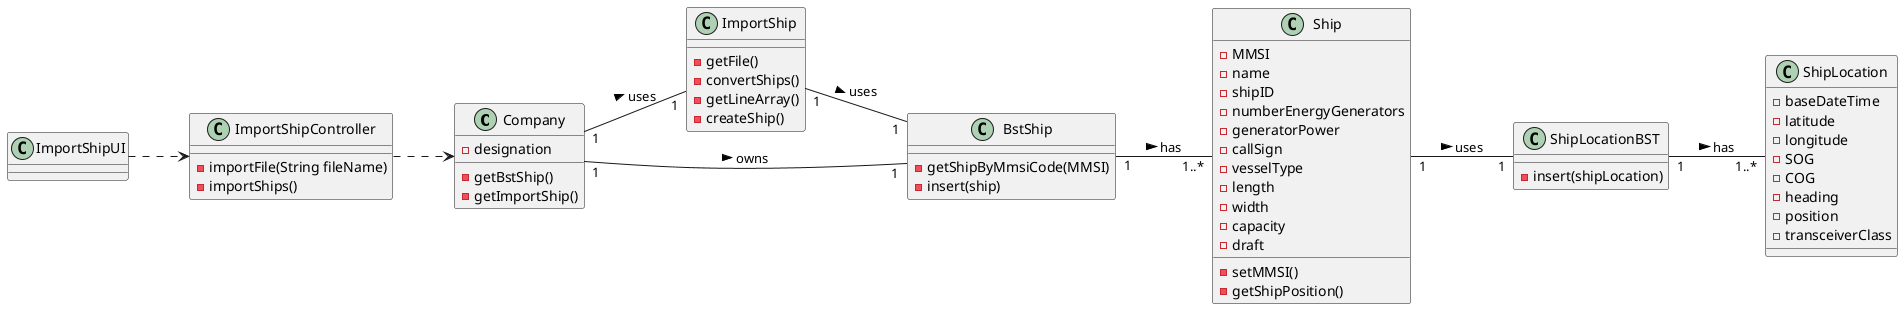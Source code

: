 @startuml
left to right direction


class Company{
-designation
-getBstShip()
-getImportShip()
}

class Ship {
-MMSI
-name
-shipID
-numberEnergyGenerators
-generatorPower
-callSign
-vesselType
-length
-width
-capacity
-draft
-setMMSI()
-getShipPosition()
}

class ImportShip{
-getFile()
-convertShips()
-getLineArray()
-createShip()
}

class ImportShipController{
-importFile(String fileName)
-importShips()
}

class ImportShipUI{
}

class ShipLocation{
-baseDateTime
-latitude
-longitude
-SOG
-COG
-heading
-position
-transceiverClass
}

class ShipLocationBST{
-insert(shipLocation)
}

class BstShip{
-getShipByMmsiCode(MMSI)
-insert(ship)
}

ImportShipUI ..> ImportShipController

ImportShipController ..> Company

ImportShip "1" -- "1" BstShip : uses >

Company "1" -- "1" BstShip : owns >

Company "1" -- "1" ImportShip : uses >

BstShip "1" -- "1..*" Ship : has >

Ship "1" -- "1" ShipLocationBST : uses >

ShipLocationBST "1" -- "1..*" ShipLocation : has >



@enduml